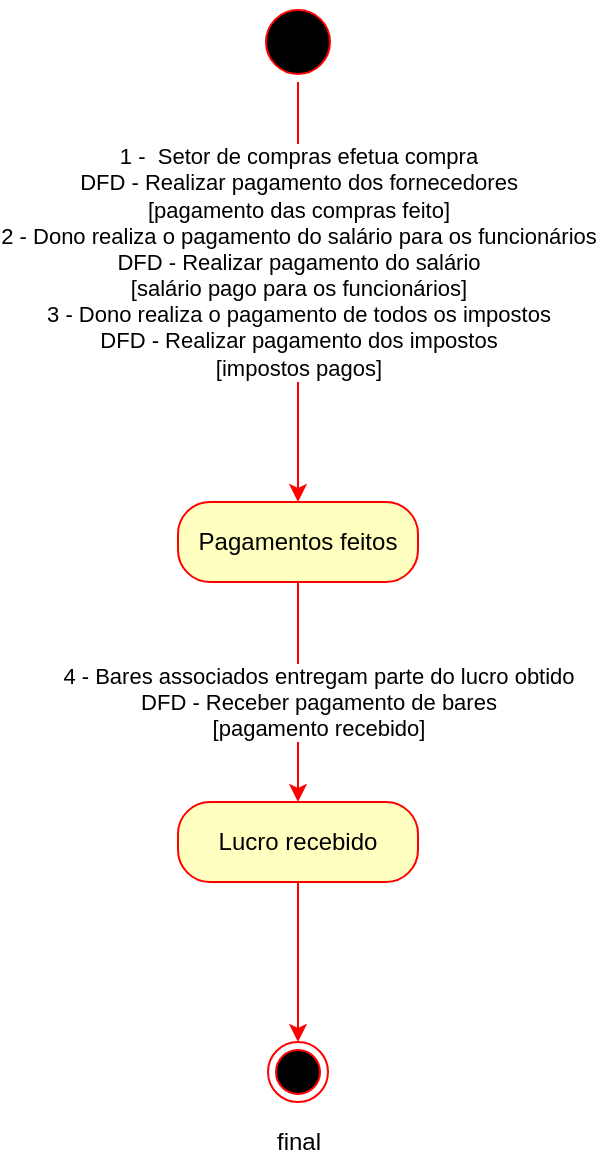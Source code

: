 <mxfile version="13.0.6" type="device"><diagram id="eXfPEIom8KLP1BmQIRHZ" name="Page-1"><mxGraphModel dx="423" dy="472" grid="1" gridSize="10" guides="1" tooltips="1" connect="1" arrows="1" fold="1" page="1" pageScale="1" pageWidth="827" pageHeight="1169" math="0" shadow="0"><root><mxCell id="0"/><mxCell id="1" parent="0"/><mxCell id="uc6fD0UKwRicW7zgINXz-1" value="" style="ellipse;html=1;shape=endState;fillColor=#000000;strokeColor=#ff0000;" parent="1" vertex="1"><mxGeometry x="495" y="780" width="30" height="30" as="geometry"/></mxCell><mxCell id="uc6fD0UKwRicW7zgINXz-22" style="edgeStyle=orthogonalEdgeStyle;rounded=0;orthogonalLoop=1;jettySize=auto;html=1;exitX=0.5;exitY=1;exitDx=0;exitDy=0;entryX=0.5;entryY=0;entryDx=0;entryDy=0;strokeColor=#FF0000;" parent="1" source="uc6fD0UKwRicW7zgINXz-2" target="uc6fD0UKwRicW7zgINXz-17" edge="1"><mxGeometry relative="1" as="geometry"/></mxCell><mxCell id="uc6fD0UKwRicW7zgINXz-26" value="&lt;div&gt;1 -&amp;nbsp; Setor de compras efetua compra&lt;/div&gt;&lt;div&gt;DFD - Realizar pagamento dos fornecedores&lt;/div&gt;&lt;div&gt;[pagamento das compras feito]&lt;/div&gt;&lt;div&gt;2 - Dono realiza o pagamento do salário para os funcionários&lt;/div&gt;&lt;div&gt;DFD - Realizar pagamento do salário&lt;/div&gt;&lt;div&gt;[salário pago para os funcionários]&lt;/div&gt;&lt;div&gt;3 - Dono realiza o pagamento de todos os impostos&lt;/div&gt;&lt;div&gt;DFD - Realizar pagamento dos impostos&lt;/div&gt;&lt;div&gt;[impostos pagos]&lt;/div&gt;" style="edgeLabel;html=1;align=center;verticalAlign=middle;resizable=0;points=[];" parent="uc6fD0UKwRicW7zgINXz-22" vertex="1" connectable="0"><mxGeometry x="-0.2" relative="1" as="geometry"><mxPoint y="6" as="offset"/></mxGeometry></mxCell><mxCell id="uc6fD0UKwRicW7zgINXz-2" value="" style="ellipse;html=1;shape=startState;fillColor=#000000;strokeColor=#ff0000;" parent="1" vertex="1"><mxGeometry x="490" y="260" width="40" height="40" as="geometry"/></mxCell><mxCell id="uc6fD0UKwRicW7zgINXz-25" style="edgeStyle=orthogonalEdgeStyle;rounded=0;orthogonalLoop=1;jettySize=auto;html=1;exitX=0.5;exitY=1;exitDx=0;exitDy=0;strokeColor=#FF0000;" parent="1" source="uc6fD0UKwRicW7zgINXz-10" target="uc6fD0UKwRicW7zgINXz-1" edge="1"><mxGeometry relative="1" as="geometry"/></mxCell><mxCell id="uc6fD0UKwRicW7zgINXz-10" value="Lucro recebido" style="rounded=1;whiteSpace=wrap;html=1;arcSize=40;fontColor=#000000;fillColor=#ffffc0;strokeColor=#ff0000;" parent="1" vertex="1"><mxGeometry x="450" y="660" width="120" height="40" as="geometry"/></mxCell><mxCell id="uc6fD0UKwRicW7zgINXz-23" value="4 - Bares associados entregam parte do lucro obtido&lt;br&gt;DFD - Receber pagamento de bares&lt;br&gt;[pagamento recebido]" style="edgeStyle=orthogonalEdgeStyle;rounded=0;orthogonalLoop=1;jettySize=auto;html=1;exitX=0.5;exitY=1;exitDx=0;exitDy=0;strokeColor=#FF0000;" parent="1" source="uc6fD0UKwRicW7zgINXz-17" target="uc6fD0UKwRicW7zgINXz-10" edge="1"><mxGeometry x="0.091" y="10" relative="1" as="geometry"><Array as="points"><mxPoint x="510" y="600"/><mxPoint x="510" y="600"/></Array><mxPoint as="offset"/></mxGeometry></mxCell><mxCell id="uc6fD0UKwRicW7zgINXz-17" value="Pagamentos feitos" style="rounded=1;whiteSpace=wrap;html=1;arcSize=40;fontColor=#000000;fillColor=#ffffc0;strokeColor=#ff0000;" parent="1" vertex="1"><mxGeometry x="450" y="510" width="120" height="40" as="geometry"/></mxCell><mxCell id="I1dOpvWN_HiIt0GyyW0K-1" value="final" style="text;html=1;align=center;verticalAlign=middle;resizable=0;points=[];autosize=1;" vertex="1" parent="1"><mxGeometry x="490" y="820" width="40" height="20" as="geometry"/></mxCell></root></mxGraphModel></diagram></mxfile>